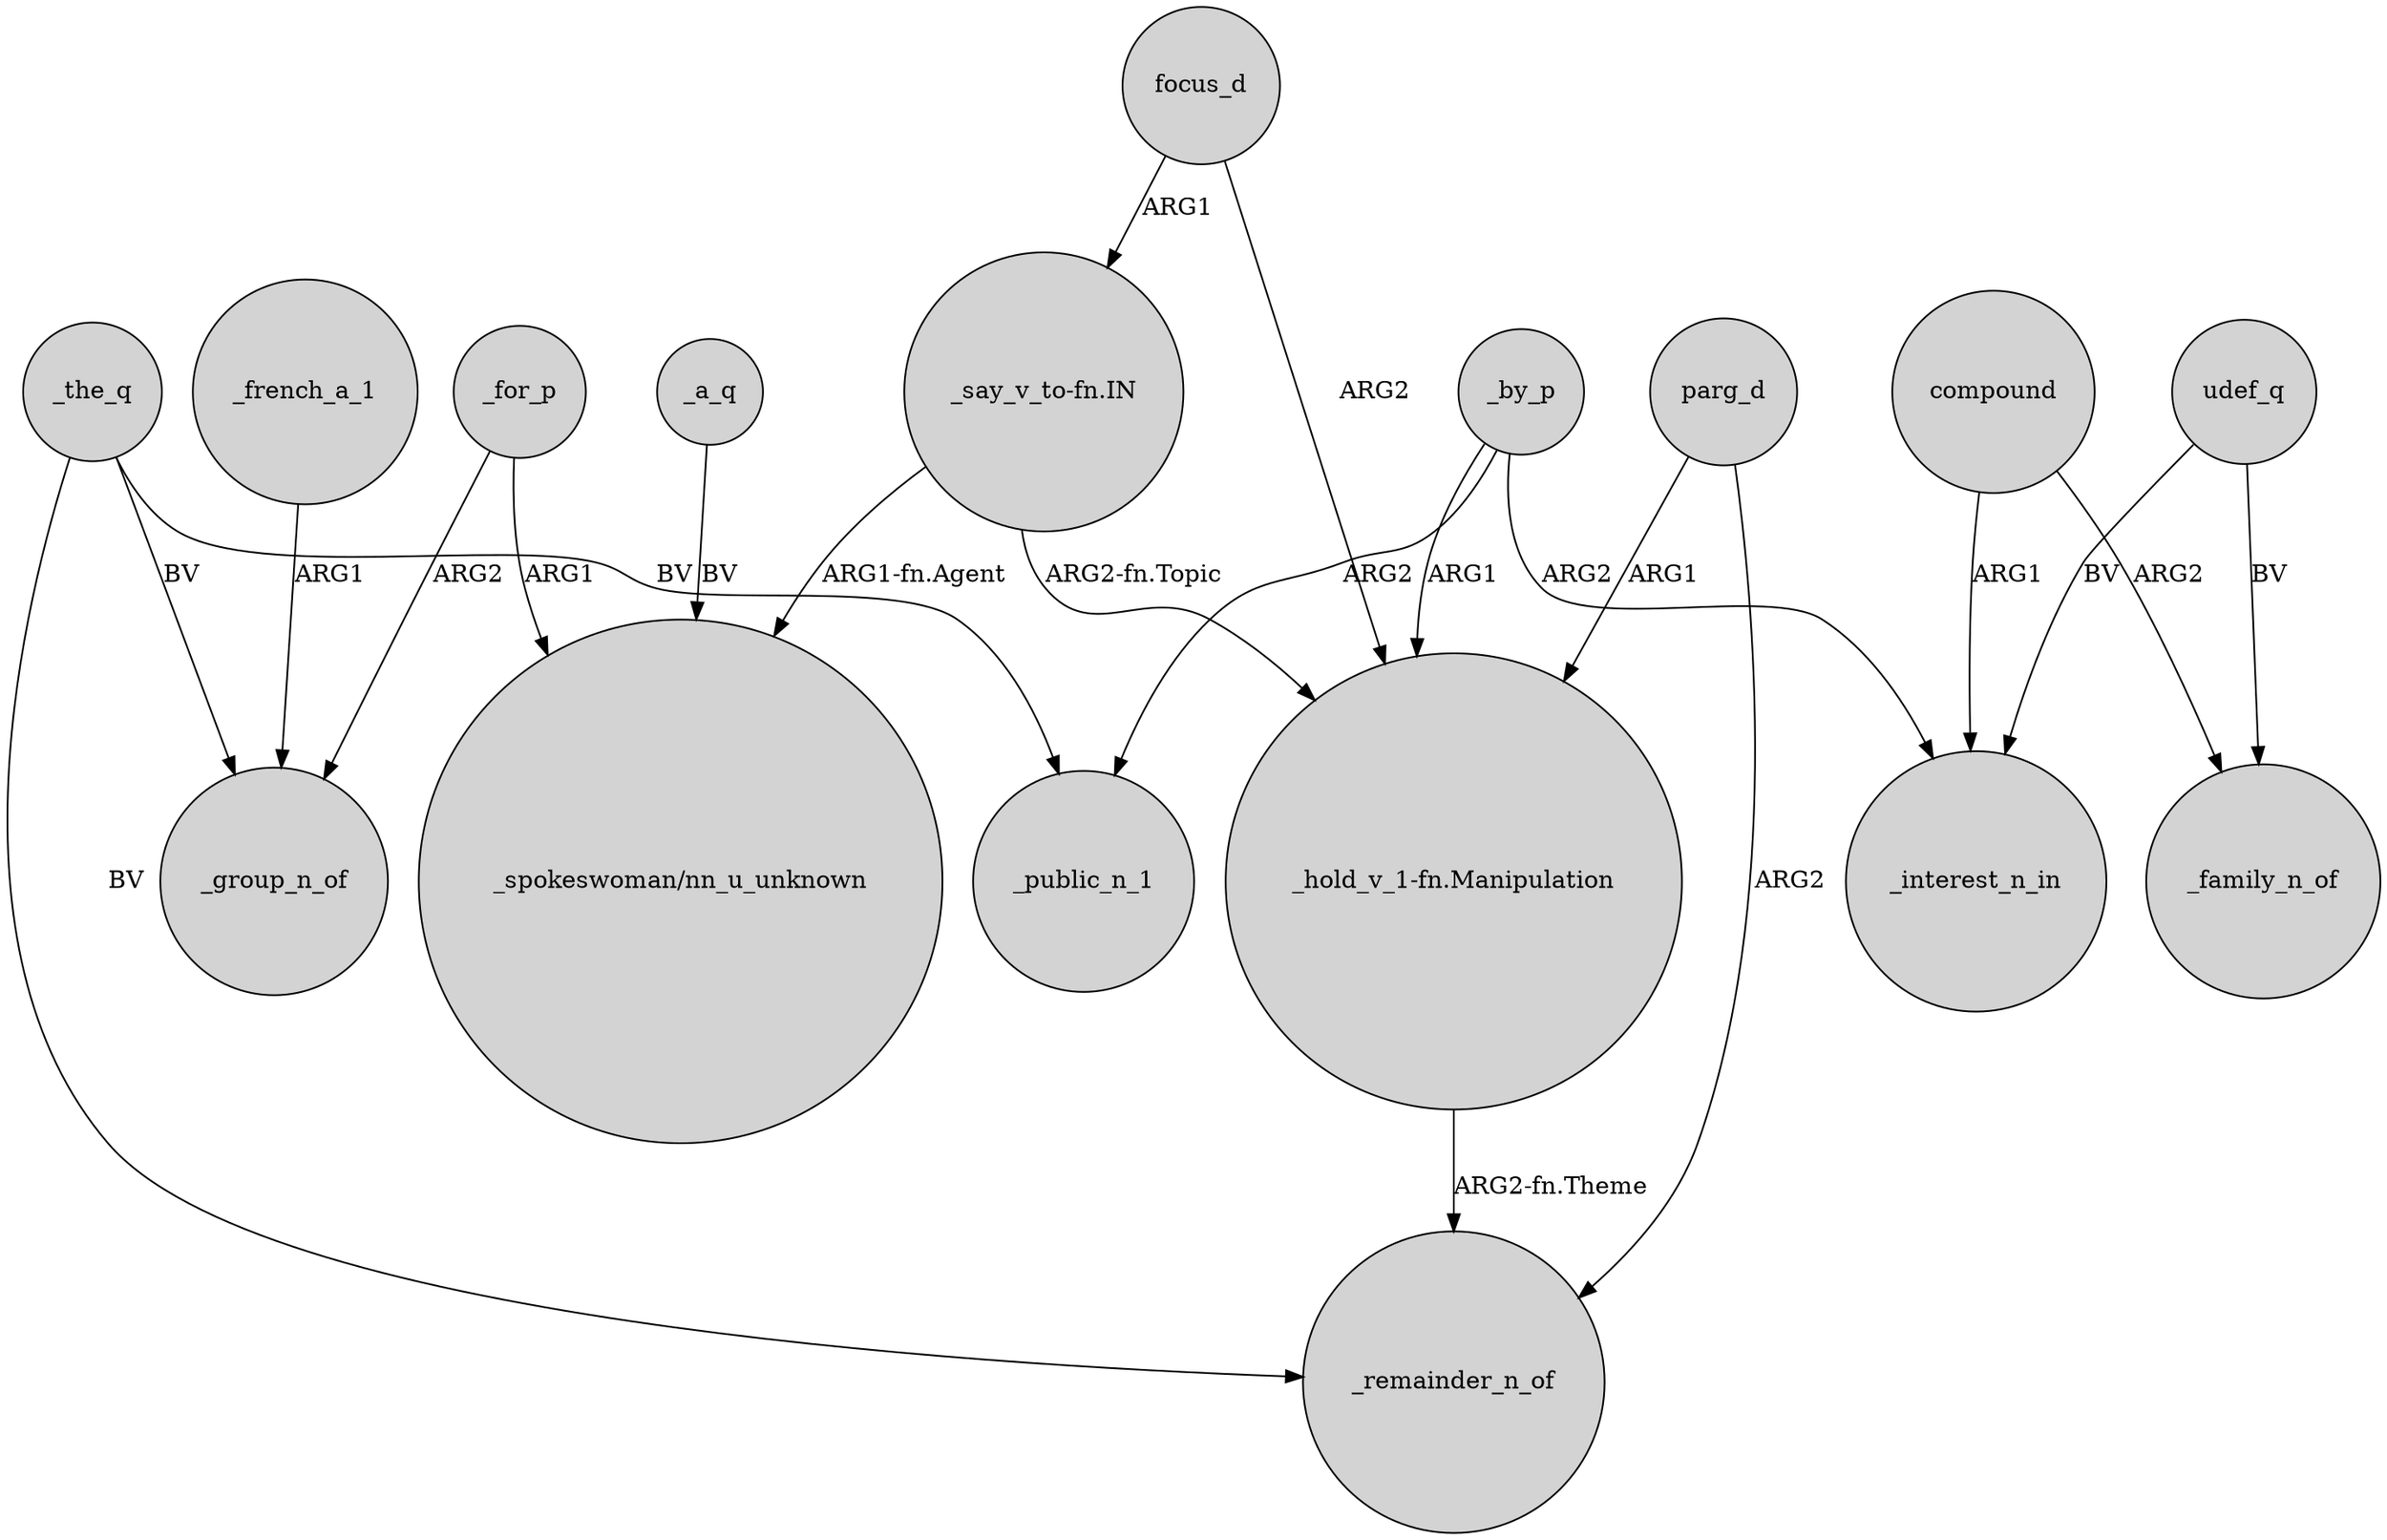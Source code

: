 digraph {
	node [shape=circle style=filled]
	_french_a_1 -> _group_n_of [label=ARG1]
	focus_d -> "_hold_v_1-fn.Manipulation" [label=ARG2]
	_a_q -> "_spokeswoman/nn_u_unknown" [label=BV]
	"_say_v_to-fn.IN" -> "_hold_v_1-fn.Manipulation" [label="ARG2-fn.Topic"]
	compound -> _family_n_of [label=ARG2]
	parg_d -> _remainder_n_of [label=ARG2]
	udef_q -> _interest_n_in [label=BV]
	_by_p -> "_hold_v_1-fn.Manipulation" [label=ARG1]
	_the_q -> _group_n_of [label=BV]
	_the_q -> _public_n_1 [label=BV]
	parg_d -> "_hold_v_1-fn.Manipulation" [label=ARG1]
	_for_p -> _group_n_of [label=ARG2]
	_for_p -> "_spokeswoman/nn_u_unknown" [label=ARG1]
	"_say_v_to-fn.IN" -> "_spokeswoman/nn_u_unknown" [label="ARG1-fn.Agent"]
	_by_p -> _interest_n_in [label=ARG2]
	_the_q -> _remainder_n_of [label=BV]
	"_hold_v_1-fn.Manipulation" -> _remainder_n_of [label="ARG2-fn.Theme"]
	_by_p -> _public_n_1 [label=ARG2]
	compound -> _interest_n_in [label=ARG1]
	udef_q -> _family_n_of [label=BV]
	focus_d -> "_say_v_to-fn.IN" [label=ARG1]
}
